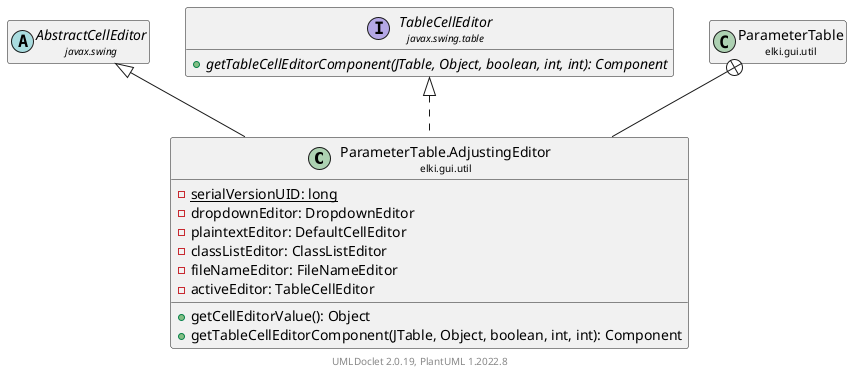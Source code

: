 @startuml
    remove .*\.(Instance|Par|Parameterizer|Factory)$
    set namespaceSeparator none
    hide empty fields
    hide empty methods

    class "<size:14>ParameterTable.AdjustingEditor\n<size:10>elki.gui.util" as elki.gui.util.ParameterTable.AdjustingEditor [[ParameterTable.AdjustingEditor.html]] {
        {static} -serialVersionUID: long
        -dropdownEditor: DropdownEditor
        -plaintextEditor: DefaultCellEditor
        -classListEditor: ClassListEditor
        -fileNameEditor: FileNameEditor
        -activeEditor: TableCellEditor
        +getCellEditorValue(): Object
        +getTableCellEditorComponent(JTable, Object, boolean, int, int): Component
    }

    abstract class "<size:14>AbstractCellEditor\n<size:10>javax.swing" as javax.swing.AbstractCellEditor
    interface "<size:14>TableCellEditor\n<size:10>javax.swing.table" as javax.swing.table.TableCellEditor {
        {abstract} +getTableCellEditorComponent(JTable, Object, boolean, int, int): Component
    }
    class "<size:14>ParameterTable\n<size:10>elki.gui.util" as elki.gui.util.ParameterTable [[ParameterTable.html]]

    javax.swing.AbstractCellEditor <|-- elki.gui.util.ParameterTable.AdjustingEditor
    javax.swing.table.TableCellEditor <|.. elki.gui.util.ParameterTable.AdjustingEditor
    elki.gui.util.ParameterTable +-- elki.gui.util.ParameterTable.AdjustingEditor

    center footer UMLDoclet 2.0.19, PlantUML 1.2022.8
@enduml
